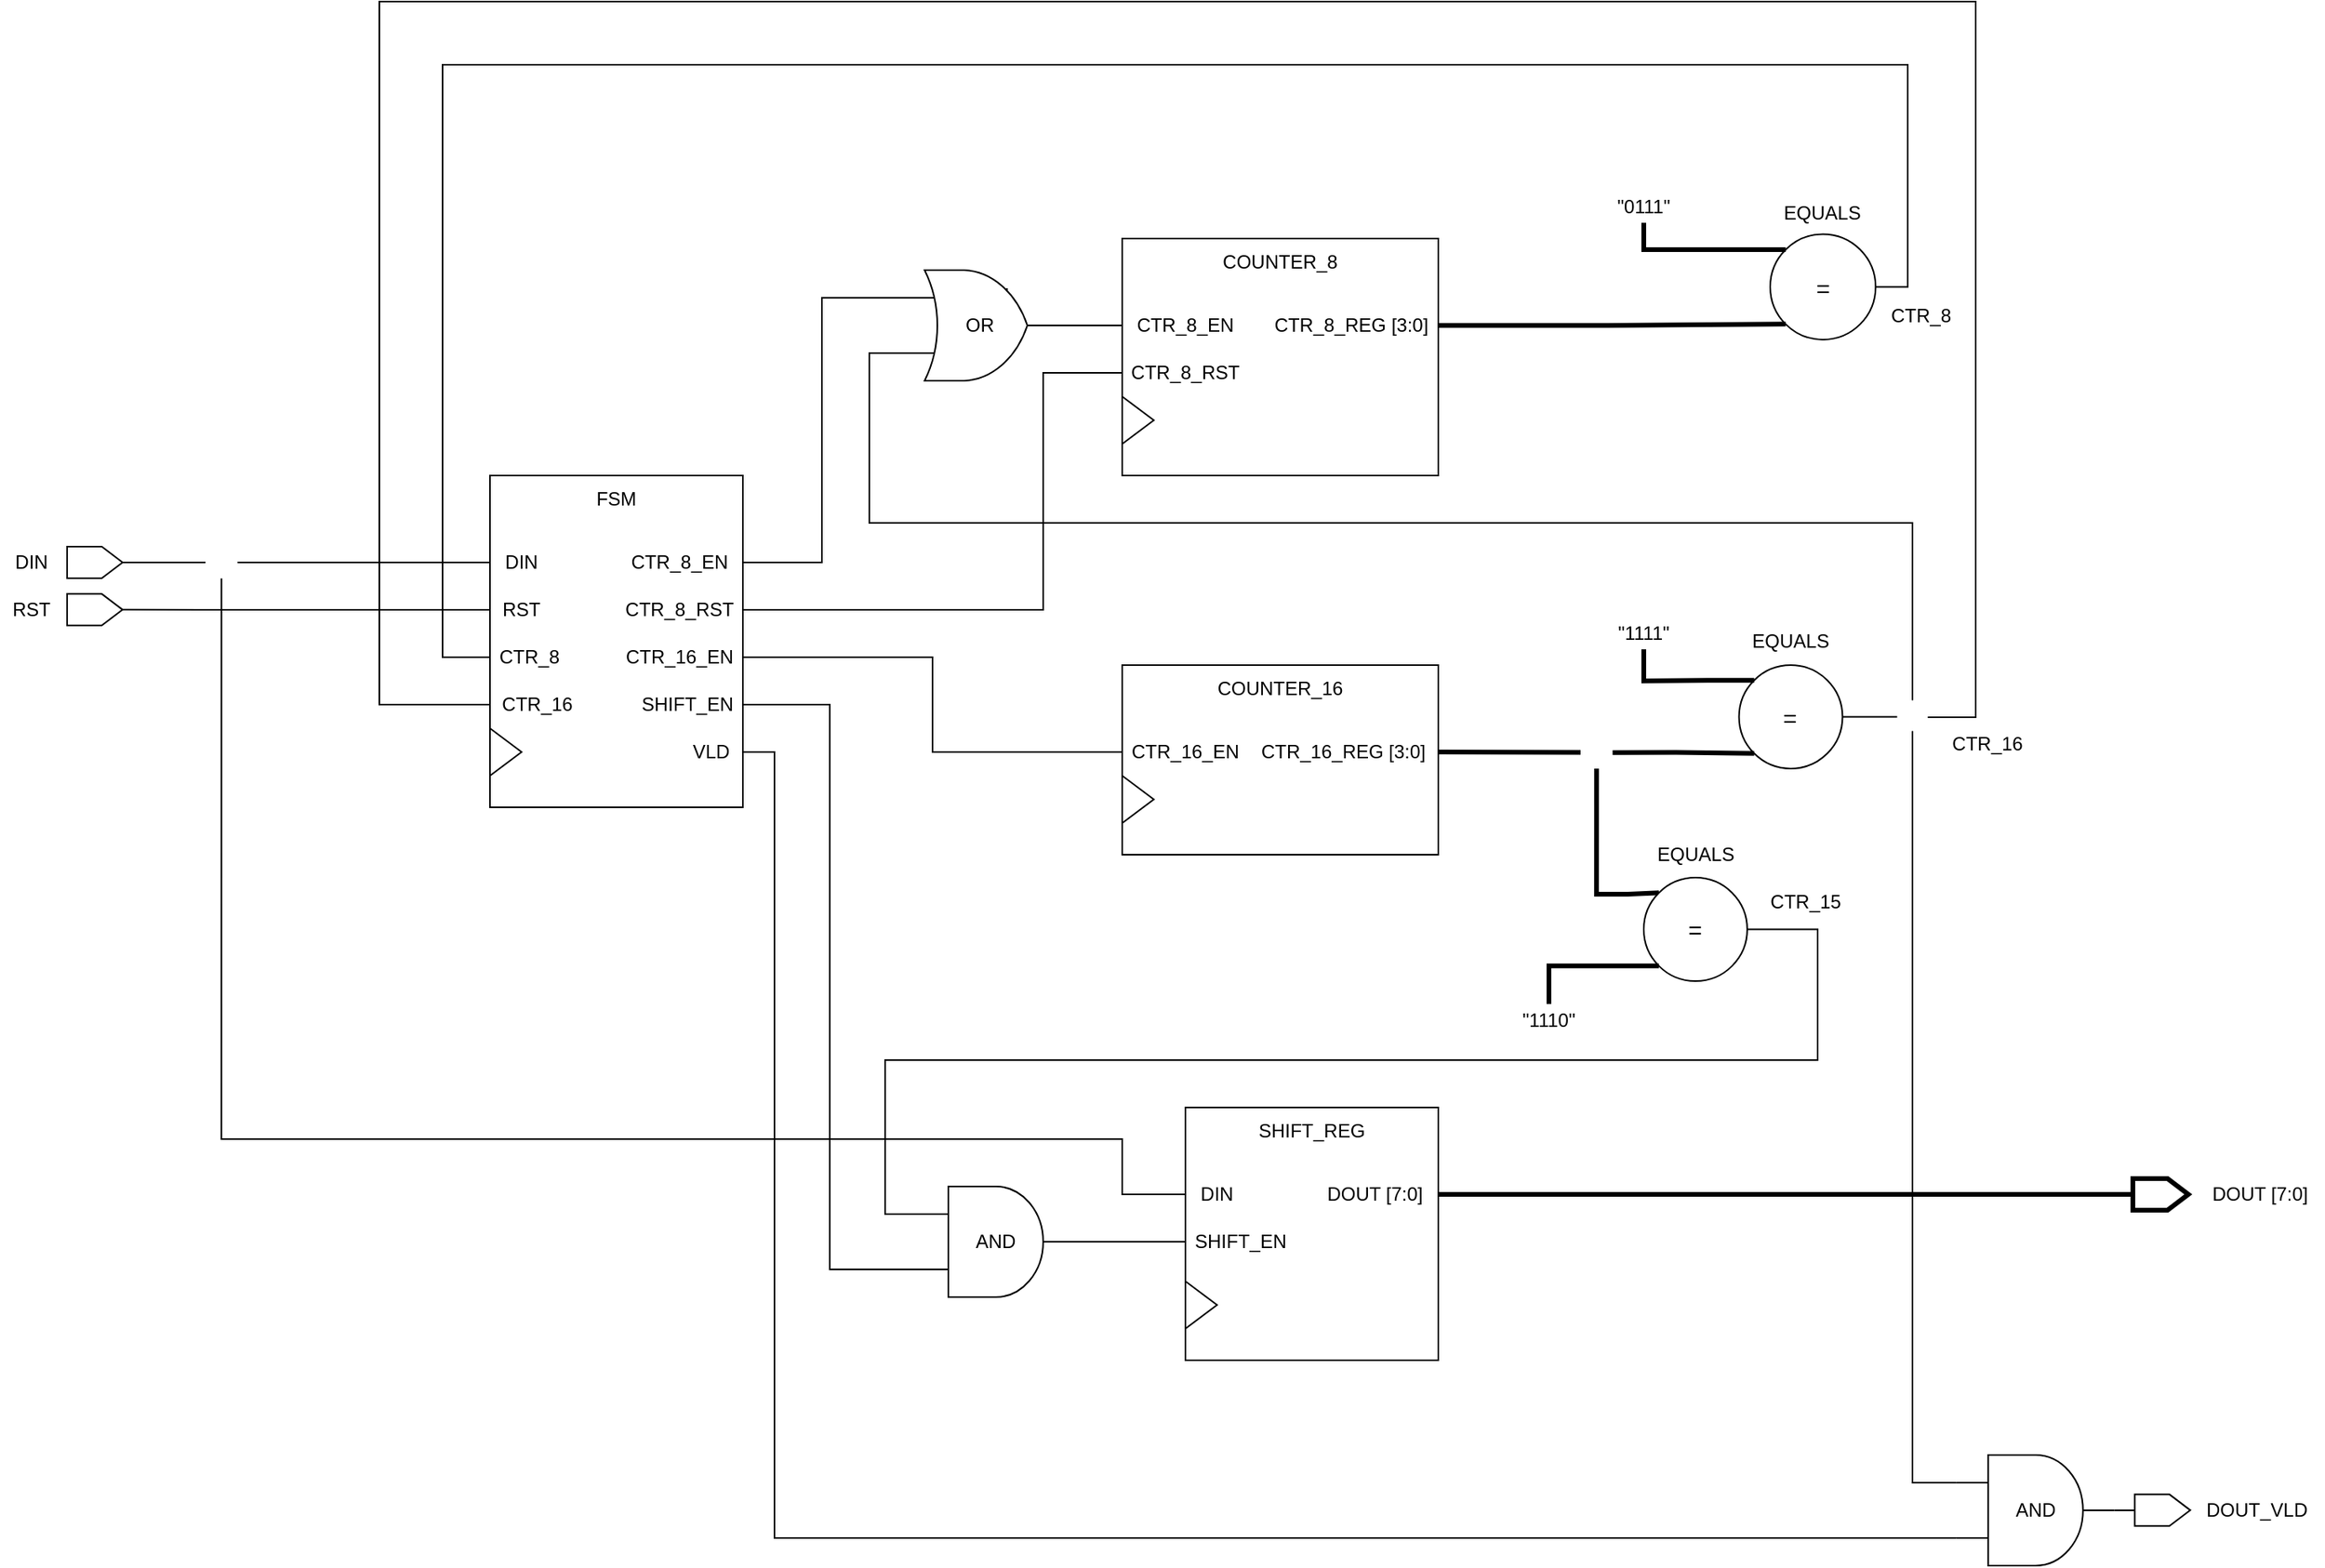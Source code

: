 <mxfile version="21.2.1" type="device">
  <diagram name="Page-1" id="kkZaeqv_x0fKk3Z7OtsX">
    <mxGraphModel dx="1723" dy="1529" grid="1" gridSize="10" guides="1" tooltips="1" connect="1" arrows="1" fold="1" page="0" pageScale="1" pageWidth="850" pageHeight="1100" math="0" shadow="0">
      <root>
        <mxCell id="0" />
        <mxCell id="1" parent="0" />
        <mxCell id="QrznwFN-bauT7FrTvDAf-48" value="" style="group" vertex="1" connectable="0" parent="1">
          <mxGeometry x="160" y="200" width="160" height="210" as="geometry" />
        </mxCell>
        <mxCell id="QrznwFN-bauT7FrTvDAf-3" value="" style="rounded=0;whiteSpace=wrap;html=1;" vertex="1" parent="QrznwFN-bauT7FrTvDAf-48">
          <mxGeometry width="160" height="210" as="geometry" />
        </mxCell>
        <mxCell id="QrznwFN-bauT7FrTvDAf-9" value="DIN" style="text;html=1;strokeColor=none;fillColor=none;align=center;verticalAlign=middle;whiteSpace=wrap;rounded=0;" vertex="1" parent="QrznwFN-bauT7FrTvDAf-48">
          <mxGeometry y="40" width="40" height="30" as="geometry" />
        </mxCell>
        <mxCell id="QrznwFN-bauT7FrTvDAf-10" value="FSM" style="text;html=1;strokeColor=none;fillColor=none;align=center;verticalAlign=middle;whiteSpace=wrap;rounded=0;" vertex="1" parent="QrznwFN-bauT7FrTvDAf-48">
          <mxGeometry x="50" width="60" height="30" as="geometry" />
        </mxCell>
        <mxCell id="QrznwFN-bauT7FrTvDAf-11" value="" style="triangle;whiteSpace=wrap;html=1;" vertex="1" parent="QrznwFN-bauT7FrTvDAf-48">
          <mxGeometry y="160" width="20" height="30" as="geometry" />
        </mxCell>
        <mxCell id="QrznwFN-bauT7FrTvDAf-12" value="RST" style="text;html=1;strokeColor=none;fillColor=none;align=center;verticalAlign=middle;whiteSpace=wrap;rounded=0;" vertex="1" parent="QrznwFN-bauT7FrTvDAf-48">
          <mxGeometry y="70" width="40" height="30" as="geometry" />
        </mxCell>
        <mxCell id="QrznwFN-bauT7FrTvDAf-13" value="CTR_8" style="text;html=1;strokeColor=none;fillColor=none;align=center;verticalAlign=middle;whiteSpace=wrap;rounded=0;" vertex="1" parent="QrznwFN-bauT7FrTvDAf-48">
          <mxGeometry y="100" width="50" height="30" as="geometry" />
        </mxCell>
        <mxCell id="QrznwFN-bauT7FrTvDAf-14" value="CTR_16" style="text;html=1;strokeColor=none;fillColor=none;align=center;verticalAlign=middle;whiteSpace=wrap;rounded=0;" vertex="1" parent="QrznwFN-bauT7FrTvDAf-48">
          <mxGeometry y="130" width="60" height="30" as="geometry" />
        </mxCell>
        <mxCell id="QrznwFN-bauT7FrTvDAf-15" value="CTR_8_EN" style="text;html=1;strokeColor=none;fillColor=none;align=center;verticalAlign=middle;whiteSpace=wrap;rounded=0;" vertex="1" parent="QrznwFN-bauT7FrTvDAf-48">
          <mxGeometry x="80" y="40" width="80" height="30" as="geometry" />
        </mxCell>
        <mxCell id="QrznwFN-bauT7FrTvDAf-16" value="CTR_16_EN" style="text;html=1;strokeColor=none;fillColor=none;align=center;verticalAlign=middle;whiteSpace=wrap;rounded=0;" vertex="1" parent="QrznwFN-bauT7FrTvDAf-48">
          <mxGeometry x="80" y="100" width="80" height="30" as="geometry" />
        </mxCell>
        <mxCell id="QrznwFN-bauT7FrTvDAf-17" value="CTR_8_RST" style="text;html=1;strokeColor=none;fillColor=none;align=center;verticalAlign=middle;whiteSpace=wrap;rounded=0;" vertex="1" parent="QrznwFN-bauT7FrTvDAf-48">
          <mxGeometry x="80" y="70" width="80" height="30" as="geometry" />
        </mxCell>
        <mxCell id="QrznwFN-bauT7FrTvDAf-18" value="SHIFT_EN" style="text;html=1;strokeColor=none;fillColor=none;align=center;verticalAlign=middle;whiteSpace=wrap;rounded=0;" vertex="1" parent="QrznwFN-bauT7FrTvDAf-48">
          <mxGeometry x="90" y="130" width="70" height="30" as="geometry" />
        </mxCell>
        <mxCell id="QrznwFN-bauT7FrTvDAf-19" value="VLD" style="text;html=1;strokeColor=none;fillColor=none;align=center;verticalAlign=middle;whiteSpace=wrap;rounded=0;" vertex="1" parent="QrznwFN-bauT7FrTvDAf-48">
          <mxGeometry x="120" y="160" width="40" height="30" as="geometry" />
        </mxCell>
        <mxCell id="QrznwFN-bauT7FrTvDAf-49" value="" style="group" vertex="1" connectable="0" parent="1">
          <mxGeometry x="600" y="600" width="630" height="180" as="geometry" />
        </mxCell>
        <mxCell id="QrznwFN-bauT7FrTvDAf-21" value="" style="rounded=0;whiteSpace=wrap;html=1;" vertex="1" parent="QrznwFN-bauT7FrTvDAf-49">
          <mxGeometry width="160" height="160" as="geometry" />
        </mxCell>
        <mxCell id="QrznwFN-bauT7FrTvDAf-22" value="DIN" style="text;html=1;strokeColor=none;fillColor=none;align=center;verticalAlign=middle;whiteSpace=wrap;rounded=0;" vertex="1" parent="QrznwFN-bauT7FrTvDAf-49">
          <mxGeometry y="40" width="40" height="30" as="geometry" />
        </mxCell>
        <mxCell id="QrznwFN-bauT7FrTvDAf-23" value="SHIFT_REG" style="text;html=1;strokeColor=none;fillColor=none;align=center;verticalAlign=middle;whiteSpace=wrap;rounded=0;" vertex="1" parent="QrznwFN-bauT7FrTvDAf-49">
          <mxGeometry x="40" width="80" height="30" as="geometry" />
        </mxCell>
        <mxCell id="QrznwFN-bauT7FrTvDAf-24" value="" style="triangle;whiteSpace=wrap;html=1;" vertex="1" parent="QrznwFN-bauT7FrTvDAf-49">
          <mxGeometry y="110" width="20" height="30" as="geometry" />
        </mxCell>
        <mxCell id="QrznwFN-bauT7FrTvDAf-25" value="SHIFT_EN" style="text;html=1;strokeColor=none;fillColor=none;align=center;verticalAlign=middle;whiteSpace=wrap;rounded=0;" vertex="1" parent="QrznwFN-bauT7FrTvDAf-49">
          <mxGeometry y="70" width="70" height="30" as="geometry" />
        </mxCell>
        <mxCell id="QrznwFN-bauT7FrTvDAf-28" value="DOUT [7:0]" style="text;html=1;strokeColor=none;fillColor=none;align=center;verticalAlign=middle;whiteSpace=wrap;rounded=0;" vertex="1" parent="QrznwFN-bauT7FrTvDAf-49">
          <mxGeometry x="80" y="40" width="80" height="30" as="geometry" />
        </mxCell>
        <mxCell id="QrznwFN-bauT7FrTvDAf-50" value="" style="group" vertex="1" connectable="0" parent="1">
          <mxGeometry x="560" y="50" width="200" height="150" as="geometry" />
        </mxCell>
        <mxCell id="QrznwFN-bauT7FrTvDAf-33" value="" style="rounded=0;whiteSpace=wrap;html=1;" vertex="1" parent="QrznwFN-bauT7FrTvDAf-50">
          <mxGeometry width="200" height="150" as="geometry" />
        </mxCell>
        <mxCell id="QrznwFN-bauT7FrTvDAf-35" value="COUNTER_8" style="text;html=1;strokeColor=none;fillColor=none;align=center;verticalAlign=middle;whiteSpace=wrap;rounded=0;" vertex="1" parent="QrznwFN-bauT7FrTvDAf-50">
          <mxGeometry x="60" width="80" height="30" as="geometry" />
        </mxCell>
        <mxCell id="QrznwFN-bauT7FrTvDAf-36" value="" style="triangle;whiteSpace=wrap;html=1;" vertex="1" parent="QrznwFN-bauT7FrTvDAf-50">
          <mxGeometry y="100" width="20" height="30" as="geometry" />
        </mxCell>
        <mxCell id="QrznwFN-bauT7FrTvDAf-38" value="CTR_8_REG [3:0]" style="text;html=1;strokeColor=none;fillColor=none;align=center;verticalAlign=middle;whiteSpace=wrap;rounded=0;" vertex="1" parent="QrznwFN-bauT7FrTvDAf-50">
          <mxGeometry x="90" y="40" width="110" height="30" as="geometry" />
        </mxCell>
        <mxCell id="QrznwFN-bauT7FrTvDAf-40" value="CTR_8_EN" style="text;html=1;strokeColor=none;fillColor=none;align=center;verticalAlign=middle;whiteSpace=wrap;rounded=0;" vertex="1" parent="QrznwFN-bauT7FrTvDAf-50">
          <mxGeometry y="40" width="80" height="30" as="geometry" />
        </mxCell>
        <mxCell id="QrznwFN-bauT7FrTvDAf-41" value="CTR_8_RST" style="text;html=1;strokeColor=none;fillColor=none;align=center;verticalAlign=middle;whiteSpace=wrap;rounded=0;" vertex="1" parent="QrznwFN-bauT7FrTvDAf-50">
          <mxGeometry y="70" width="80" height="30" as="geometry" />
        </mxCell>
        <mxCell id="QrznwFN-bauT7FrTvDAf-51" value="" style="group" vertex="1" connectable="0" parent="1">
          <mxGeometry x="560" y="320" width="200" height="120" as="geometry" />
        </mxCell>
        <mxCell id="QrznwFN-bauT7FrTvDAf-42" value="" style="rounded=0;whiteSpace=wrap;html=1;" vertex="1" parent="QrznwFN-bauT7FrTvDAf-51">
          <mxGeometry width="200" height="120" as="geometry" />
        </mxCell>
        <mxCell id="QrznwFN-bauT7FrTvDAf-43" value="COUNTER_16" style="text;html=1;strokeColor=none;fillColor=none;align=center;verticalAlign=middle;whiteSpace=wrap;rounded=0;" vertex="1" parent="QrznwFN-bauT7FrTvDAf-51">
          <mxGeometry x="60" width="80" height="30" as="geometry" />
        </mxCell>
        <mxCell id="QrznwFN-bauT7FrTvDAf-44" value="" style="triangle;whiteSpace=wrap;html=1;" vertex="1" parent="QrznwFN-bauT7FrTvDAf-51">
          <mxGeometry y="70" width="20" height="30" as="geometry" />
        </mxCell>
        <mxCell id="QrznwFN-bauT7FrTvDAf-45" value="CTR_16_REG [3:0]" style="text;html=1;strokeColor=none;fillColor=none;align=center;verticalAlign=middle;whiteSpace=wrap;rounded=0;" vertex="1" parent="QrznwFN-bauT7FrTvDAf-51">
          <mxGeometry x="80" y="40" width="120" height="30" as="geometry" />
        </mxCell>
        <mxCell id="QrznwFN-bauT7FrTvDAf-46" value="CTR_16_EN" style="text;html=1;strokeColor=none;fillColor=none;align=center;verticalAlign=middle;whiteSpace=wrap;rounded=0;" vertex="1" parent="QrznwFN-bauT7FrTvDAf-51">
          <mxGeometry y="40" width="80" height="30" as="geometry" />
        </mxCell>
        <mxCell id="QrznwFN-bauT7FrTvDAf-55" value="" style="group" vertex="1" connectable="0" parent="1">
          <mxGeometry x="950.27" y="290" width="134.28" height="110" as="geometry" />
        </mxCell>
        <mxCell id="QrznwFN-bauT7FrTvDAf-89" style="edgeStyle=orthogonalEdgeStyle;rounded=0;orthogonalLoop=1;jettySize=auto;html=1;exitX=1;exitY=0.5;exitDx=0;exitDy=0;entryX=0;entryY=0.5;entryDx=0;entryDy=0;endArrow=none;endFill=0;" edge="1" parent="QrznwFN-bauT7FrTvDAf-55" source="QrznwFN-bauT7FrTvDAf-52" target="QrznwFN-bauT7FrTvDAf-87">
          <mxGeometry relative="1" as="geometry" />
        </mxCell>
        <mxCell id="QrznwFN-bauT7FrTvDAf-52" value="&lt;font style=&quot;font-size: 15px;&quot;&gt;=&lt;/font&gt;" style="ellipse;whiteSpace=wrap;html=1;aspect=fixed;" vertex="1" parent="QrznwFN-bauT7FrTvDAf-55">
          <mxGeometry y="30.0" width="65.455" height="65.455" as="geometry" />
        </mxCell>
        <mxCell id="QrznwFN-bauT7FrTvDAf-53" value="EQUALS" style="text;html=1;strokeColor=none;fillColor=none;align=center;verticalAlign=middle;whiteSpace=wrap;rounded=0;" vertex="1" parent="QrznwFN-bauT7FrTvDAf-55">
          <mxGeometry x="-7.27" width="80" height="30.0" as="geometry" />
        </mxCell>
        <mxCell id="QrznwFN-bauT7FrTvDAf-87" value="" style="shape=image;html=1;verticalAlign=top;verticalLabelPosition=bottom;labelBackgroundColor=#ffffff;imageAspect=0;aspect=fixed;image=https://cdn4.iconfinder.com/data/icons/essential-app-2/16/record-round-circle-dot-128.png;strokeWidth=0;" vertex="1" parent="QrznwFN-bauT7FrTvDAf-55">
          <mxGeometry x="100" y="52.28" width="19.45" height="19.45" as="geometry" />
        </mxCell>
        <mxCell id="QrznwFN-bauT7FrTvDAf-59" value="" style="group" vertex="1" connectable="0" parent="1">
          <mxGeometry x="430" y="650" width="100" height="70" as="geometry" />
        </mxCell>
        <mxCell id="QrznwFN-bauT7FrTvDAf-56" value="" style="verticalLabelPosition=bottom;shadow=0;dashed=0;align=center;html=1;verticalAlign=top;shape=mxgraph.electrical.logic_gates.logic_gate;operation=and;" vertex="1" parent="QrznwFN-bauT7FrTvDAf-59">
          <mxGeometry width="100" height="70" as="geometry" />
        </mxCell>
        <mxCell id="QrznwFN-bauT7FrTvDAf-58" value="AND" style="text;html=1;strokeColor=none;fillColor=none;align=center;verticalAlign=middle;whiteSpace=wrap;rounded=0;" vertex="1" parent="QrznwFN-bauT7FrTvDAf-59">
          <mxGeometry x="25" y="17.5" width="50" height="35" as="geometry" />
        </mxCell>
        <mxCell id="QrznwFN-bauT7FrTvDAf-63" value="&amp;nbsp;" style="group" vertex="1" connectable="0" parent="1">
          <mxGeometry x="420" y="70" width="100" height="70" as="geometry" />
        </mxCell>
        <mxCell id="QrznwFN-bauT7FrTvDAf-60" value="" style="verticalLabelPosition=bottom;shadow=0;dashed=0;align=center;html=1;verticalAlign=top;shape=mxgraph.electrical.logic_gates.logic_gate;operation=or;" vertex="1" parent="QrznwFN-bauT7FrTvDAf-63">
          <mxGeometry width="100" height="70" as="geometry" />
        </mxCell>
        <mxCell id="QrznwFN-bauT7FrTvDAf-61" value="OR" style="text;html=1;strokeColor=none;fillColor=none;align=center;verticalAlign=middle;whiteSpace=wrap;rounded=0;" vertex="1" parent="QrznwFN-bauT7FrTvDAf-63">
          <mxGeometry x="25" y="17.5" width="50" height="35" as="geometry" />
        </mxCell>
        <mxCell id="QrznwFN-bauT7FrTvDAf-65" style="edgeStyle=orthogonalEdgeStyle;rounded=0;orthogonalLoop=1;jettySize=auto;html=1;exitX=0;exitY=0.5;exitDx=0;exitDy=0;endArrow=none;endFill=0;" edge="1" parent="1" source="QrznwFN-bauT7FrTvDAf-40" target="QrznwFN-bauT7FrTvDAf-60">
          <mxGeometry relative="1" as="geometry" />
        </mxCell>
        <mxCell id="QrznwFN-bauT7FrTvDAf-67" value="" style="group" vertex="1" connectable="0" parent="1">
          <mxGeometry x="970" y="20" width="117.88" height="100" as="geometry" />
        </mxCell>
        <mxCell id="QrznwFN-bauT7FrTvDAf-68" value="&lt;font style=&quot;font-size: 15px;&quot;&gt;=&lt;/font&gt;" style="ellipse;whiteSpace=wrap;html=1;aspect=fixed;" vertex="1" parent="QrznwFN-bauT7FrTvDAf-67">
          <mxGeometry y="27.273" width="66.667" height="66.667" as="geometry" />
        </mxCell>
        <mxCell id="QrznwFN-bauT7FrTvDAf-69" value="EQUALS" style="text;html=1;strokeColor=none;fillColor=none;align=center;verticalAlign=middle;whiteSpace=wrap;rounded=0;" vertex="1" parent="QrznwFN-bauT7FrTvDAf-67">
          <mxGeometry x="-6.67" width="80" height="27.273" as="geometry" />
        </mxCell>
        <mxCell id="QrznwFN-bauT7FrTvDAf-116" value="CTR_8" style="text;html=1;strokeColor=none;fillColor=none;align=center;verticalAlign=middle;whiteSpace=wrap;rounded=0;" vertex="1" parent="QrznwFN-bauT7FrTvDAf-67">
          <mxGeometry x="73.33" y="63.94" width="44.55" height="30" as="geometry" />
        </mxCell>
        <mxCell id="QrznwFN-bauT7FrTvDAf-70" style="edgeStyle=orthogonalEdgeStyle;rounded=0;orthogonalLoop=1;jettySize=auto;html=1;exitX=0;exitY=0.25;exitDx=0;exitDy=0;exitPerimeter=0;entryX=1;entryY=0.5;entryDx=0;entryDy=0;endArrow=none;endFill=0;" edge="1" parent="1" source="QrznwFN-bauT7FrTvDAf-60" target="QrznwFN-bauT7FrTvDAf-15">
          <mxGeometry relative="1" as="geometry" />
        </mxCell>
        <mxCell id="QrznwFN-bauT7FrTvDAf-71" style="edgeStyle=orthogonalEdgeStyle;rounded=0;orthogonalLoop=1;jettySize=auto;html=1;exitX=0;exitY=0.75;exitDx=0;exitDy=0;exitPerimeter=0;endArrow=none;endFill=0;entryX=0.5;entryY=0;entryDx=0;entryDy=0;" edge="1" parent="1" source="QrznwFN-bauT7FrTvDAf-60" target="QrznwFN-bauT7FrTvDAf-87">
          <mxGeometry relative="1" as="geometry">
            <mxPoint x="1060" y="330" as="targetPoint" />
            <Array as="points">
              <mxPoint x="400" y="123" />
              <mxPoint x="400" y="230" />
              <mxPoint x="1060" y="230" />
            </Array>
          </mxGeometry>
        </mxCell>
        <mxCell id="QrznwFN-bauT7FrTvDAf-73" style="edgeStyle=orthogonalEdgeStyle;rounded=0;orthogonalLoop=1;jettySize=auto;html=1;exitX=1;exitY=0.5;exitDx=0;exitDy=0;entryX=0;entryY=1;entryDx=0;entryDy=0;endArrow=none;endFill=0;strokeWidth=3;" edge="1" parent="1" source="QrznwFN-bauT7FrTvDAf-38" target="QrznwFN-bauT7FrTvDAf-68">
          <mxGeometry relative="1" as="geometry" />
        </mxCell>
        <mxCell id="QrznwFN-bauT7FrTvDAf-74" style="edgeStyle=orthogonalEdgeStyle;rounded=0;orthogonalLoop=1;jettySize=auto;html=1;exitX=1;exitY=0.5;exitDx=0;exitDy=0;entryX=0;entryY=1;entryDx=0;entryDy=0;endArrow=none;endFill=0;strokeWidth=3;" edge="1" parent="1" source="QrznwFN-bauT7FrTvDAf-95" target="QrznwFN-bauT7FrTvDAf-52">
          <mxGeometry relative="1" as="geometry" />
        </mxCell>
        <mxCell id="QrznwFN-bauT7FrTvDAf-76" value="&quot;1111&quot;" style="text;html=1;strokeColor=none;fillColor=none;align=center;verticalAlign=middle;whiteSpace=wrap;rounded=0;" vertex="1" parent="1">
          <mxGeometry x="860" y="290" width="60" height="20" as="geometry" />
        </mxCell>
        <mxCell id="QrznwFN-bauT7FrTvDAf-75" style="edgeStyle=orthogonalEdgeStyle;rounded=0;orthogonalLoop=1;jettySize=auto;html=1;exitX=0;exitY=0;exitDx=0;exitDy=0;endArrow=none;endFill=0;entryX=0.5;entryY=1;entryDx=0;entryDy=0;strokeWidth=3;" edge="1" parent="1" source="QrznwFN-bauT7FrTvDAf-52" target="QrznwFN-bauT7FrTvDAf-76">
          <mxGeometry relative="1" as="geometry">
            <mxPoint x="870" y="310" as="targetPoint" />
          </mxGeometry>
        </mxCell>
        <mxCell id="QrznwFN-bauT7FrTvDAf-78" style="edgeStyle=orthogonalEdgeStyle;rounded=0;orthogonalLoop=1;jettySize=auto;html=1;entryX=1;entryY=0.5;entryDx=0;entryDy=0;endArrow=none;endFill=0;" edge="1" parent="1" source="QrznwFN-bauT7FrTvDAf-41" target="QrznwFN-bauT7FrTvDAf-17">
          <mxGeometry relative="1" as="geometry">
            <Array as="points">
              <mxPoint x="510" y="135" />
              <mxPoint x="510" y="285" />
            </Array>
          </mxGeometry>
        </mxCell>
        <mxCell id="QrznwFN-bauT7FrTvDAf-79" style="edgeStyle=orthogonalEdgeStyle;rounded=0;orthogonalLoop=1;jettySize=auto;html=1;exitX=1;exitY=0.5;exitDx=0;exitDy=0;entryX=0;entryY=0.5;entryDx=0;entryDy=0;endArrow=none;endFill=0;" edge="1" parent="1" source="QrznwFN-bauT7FrTvDAf-16" target="QrznwFN-bauT7FrTvDAf-46">
          <mxGeometry relative="1" as="geometry" />
        </mxCell>
        <mxCell id="QrznwFN-bauT7FrTvDAf-80" style="edgeStyle=orthogonalEdgeStyle;rounded=0;orthogonalLoop=1;jettySize=auto;html=1;exitX=0;exitY=0.5;exitDx=0;exitDy=0;endArrow=none;endFill=0;entryX=1;entryY=0.5;entryDx=0;entryDy=0;" edge="1" parent="1" source="QrznwFN-bauT7FrTvDAf-14" target="QrznwFN-bauT7FrTvDAf-87">
          <mxGeometry relative="1" as="geometry">
            <mxPoint x="1080" y="353" as="targetPoint" />
            <Array as="points">
              <mxPoint x="90" y="345" />
              <mxPoint x="90" y="-100" />
              <mxPoint x="1100" y="-100" />
              <mxPoint x="1100" y="353" />
              <mxPoint x="1070" y="353" />
            </Array>
          </mxGeometry>
        </mxCell>
        <mxCell id="QrznwFN-bauT7FrTvDAf-93" style="edgeStyle=orthogonalEdgeStyle;rounded=0;orthogonalLoop=1;jettySize=auto;html=1;exitX=0.5;exitY=1;exitDx=0;exitDy=0;entryX=0;entryY=0;entryDx=0;entryDy=0;endArrow=none;endFill=0;strokeWidth=3;" edge="1" parent="1" source="QrznwFN-bauT7FrTvDAf-92" target="QrznwFN-bauT7FrTvDAf-68">
          <mxGeometry relative="1" as="geometry">
            <Array as="points">
              <mxPoint x="890" y="57" />
            </Array>
          </mxGeometry>
        </mxCell>
        <mxCell id="QrznwFN-bauT7FrTvDAf-92" value="&quot;0111&quot;" style="text;html=1;strokeColor=none;fillColor=none;align=center;verticalAlign=middle;whiteSpace=wrap;rounded=0;" vertex="1" parent="1">
          <mxGeometry x="860" y="20" width="60" height="20" as="geometry" />
        </mxCell>
        <mxCell id="QrznwFN-bauT7FrTvDAf-94" style="edgeStyle=orthogonalEdgeStyle;rounded=0;orthogonalLoop=1;jettySize=auto;html=1;exitX=1;exitY=0.5;exitDx=0;exitDy=0;entryX=0;entryY=0.5;entryDx=0;entryDy=0;endArrow=none;endFill=0;" edge="1" parent="1" source="QrznwFN-bauT7FrTvDAf-68" target="QrznwFN-bauT7FrTvDAf-13">
          <mxGeometry relative="1" as="geometry">
            <Array as="points">
              <mxPoint x="1057" y="81" />
              <mxPoint x="1057" y="-60" />
              <mxPoint x="130" y="-60" />
              <mxPoint x="130" y="315" />
            </Array>
          </mxGeometry>
        </mxCell>
        <mxCell id="QrznwFN-bauT7FrTvDAf-96" value="" style="edgeStyle=orthogonalEdgeStyle;rounded=0;orthogonalLoop=1;jettySize=auto;html=1;exitX=1;exitY=0.5;exitDx=0;exitDy=0;entryX=0;entryY=0.5;entryDx=0;entryDy=0;endArrow=none;endFill=0;strokeWidth=3;" edge="1" parent="1" source="QrznwFN-bauT7FrTvDAf-45" target="QrznwFN-bauT7FrTvDAf-95">
          <mxGeometry relative="1" as="geometry">
            <mxPoint x="760" y="375" as="sourcePoint" />
            <mxPoint x="960" y="376" as="targetPoint" />
            <Array as="points">
              <mxPoint x="850" y="375" />
            </Array>
          </mxGeometry>
        </mxCell>
        <mxCell id="QrznwFN-bauT7FrTvDAf-98" style="edgeStyle=orthogonalEdgeStyle;rounded=0;orthogonalLoop=1;jettySize=auto;html=1;exitX=0.5;exitY=1;exitDx=0;exitDy=0;endArrow=none;endFill=0;strokeWidth=3;entryX=0;entryY=0;entryDx=0;entryDy=0;" edge="1" parent="1" source="QrznwFN-bauT7FrTvDAf-95" target="QrznwFN-bauT7FrTvDAf-101">
          <mxGeometry relative="1" as="geometry">
            <mxPoint x="1020" y="430" as="targetPoint" />
            <mxPoint x="860.135" y="360.0" as="sourcePoint" />
            <Array as="points">
              <mxPoint x="860" y="465" />
              <mxPoint x="880" y="465" />
              <mxPoint x="900" y="464" />
            </Array>
          </mxGeometry>
        </mxCell>
        <mxCell id="QrznwFN-bauT7FrTvDAf-95" value="" style="shape=image;html=1;verticalAlign=top;verticalLabelPosition=bottom;labelBackgroundColor=#ffffff;imageAspect=0;aspect=fixed;image=https://cdn4.iconfinder.com/data/icons/essential-app-2/16/record-round-circle-dot-128.png;strokeWidth=0;" vertex="1" parent="1">
          <mxGeometry x="850" y="365.18" width="20.27" height="20.27" as="geometry" />
        </mxCell>
        <mxCell id="QrznwFN-bauT7FrTvDAf-99" value="" style="group" vertex="1" connectable="0" parent="1">
          <mxGeometry x="890" y="424.55" width="145.45" height="110" as="geometry" />
        </mxCell>
        <mxCell id="QrznwFN-bauT7FrTvDAf-101" value="&lt;font style=&quot;font-size: 15px;&quot;&gt;=&lt;/font&gt;" style="ellipse;whiteSpace=wrap;html=1;aspect=fixed;" vertex="1" parent="QrznwFN-bauT7FrTvDAf-99">
          <mxGeometry y="30.0" width="65.455" height="65.455" as="geometry" />
        </mxCell>
        <mxCell id="QrznwFN-bauT7FrTvDAf-102" value="EQUALS" style="text;html=1;strokeColor=none;fillColor=none;align=center;verticalAlign=middle;whiteSpace=wrap;rounded=0;" vertex="1" parent="QrznwFN-bauT7FrTvDAf-99">
          <mxGeometry x="-7.27" width="80" height="30.0" as="geometry" />
        </mxCell>
        <mxCell id="QrznwFN-bauT7FrTvDAf-114" value="CTR_15" style="text;html=1;strokeColor=none;fillColor=none;align=center;verticalAlign=middle;whiteSpace=wrap;rounded=0;" vertex="1" parent="QrznwFN-bauT7FrTvDAf-99">
          <mxGeometry x="65.45" y="30" width="74.55" height="30" as="geometry" />
        </mxCell>
        <mxCell id="QrznwFN-bauT7FrTvDAf-105" style="edgeStyle=orthogonalEdgeStyle;rounded=0;orthogonalLoop=1;jettySize=auto;html=1;exitX=0.5;exitY=0;exitDx=0;exitDy=0;entryX=0;entryY=1;entryDx=0;entryDy=0;endArrow=none;endFill=0;strokeWidth=3;" edge="1" parent="1" source="QrznwFN-bauT7FrTvDAf-104" target="QrznwFN-bauT7FrTvDAf-101">
          <mxGeometry relative="1" as="geometry">
            <Array as="points">
              <mxPoint x="830" y="510" />
            </Array>
          </mxGeometry>
        </mxCell>
        <mxCell id="QrznwFN-bauT7FrTvDAf-104" value="&quot;1110&quot;" style="text;html=1;strokeColor=none;fillColor=none;align=center;verticalAlign=middle;whiteSpace=wrap;rounded=0;" vertex="1" parent="1">
          <mxGeometry x="800" y="534.55" width="60" height="20" as="geometry" />
        </mxCell>
        <mxCell id="QrznwFN-bauT7FrTvDAf-106" style="edgeStyle=orthogonalEdgeStyle;rounded=0;orthogonalLoop=1;jettySize=auto;html=1;entryX=0;entryY=0.5;entryDx=0;entryDy=0;endArrow=none;endFill=0;" edge="1" parent="1" source="QrznwFN-bauT7FrTvDAf-56" target="QrznwFN-bauT7FrTvDAf-25">
          <mxGeometry relative="1" as="geometry" />
        </mxCell>
        <mxCell id="QrznwFN-bauT7FrTvDAf-108" style="edgeStyle=orthogonalEdgeStyle;rounded=0;orthogonalLoop=1;jettySize=auto;html=1;exitX=1;exitY=0.5;exitDx=0;exitDy=0;entryX=0;entryY=0.25;entryDx=0;entryDy=0;entryPerimeter=0;endArrow=none;endFill=0;" edge="1" parent="1" source="QrznwFN-bauT7FrTvDAf-101" target="QrznwFN-bauT7FrTvDAf-56">
          <mxGeometry relative="1" as="geometry">
            <Array as="points">
              <mxPoint x="1000" y="487" />
              <mxPoint x="1000" y="570" />
              <mxPoint x="410" y="570" />
              <mxPoint x="410" y="668" />
            </Array>
          </mxGeometry>
        </mxCell>
        <mxCell id="QrznwFN-bauT7FrTvDAf-109" style="edgeStyle=orthogonalEdgeStyle;rounded=0;orthogonalLoop=1;jettySize=auto;html=1;exitX=1;exitY=0.5;exitDx=0;exitDy=0;entryX=0;entryY=0.75;entryDx=0;entryDy=0;entryPerimeter=0;endArrow=none;endFill=0;" edge="1" parent="1" source="QrznwFN-bauT7FrTvDAf-18" target="QrznwFN-bauT7FrTvDAf-56">
          <mxGeometry relative="1" as="geometry" />
        </mxCell>
        <mxCell id="QrznwFN-bauT7FrTvDAf-117" style="edgeStyle=orthogonalEdgeStyle;rounded=0;orthogonalLoop=1;jettySize=auto;html=1;entryX=0.5;entryY=1;entryDx=0;entryDy=0;endArrow=none;endFill=0;" edge="1" parent="1" source="QrznwFN-bauT7FrTvDAf-112" target="QrznwFN-bauT7FrTvDAf-124">
          <mxGeometry relative="1" as="geometry">
            <mxPoint x="-130" y="254.995" as="targetPoint" />
          </mxGeometry>
        </mxCell>
        <mxCell id="QrznwFN-bauT7FrTvDAf-112" value="" style="shape=image;html=1;verticalAlign=top;verticalLabelPosition=bottom;labelBackgroundColor=#ffffff;imageAspect=0;aspect=fixed;image=https://cdn4.iconfinder.com/data/icons/essential-app-2/16/record-round-circle-dot-128.png;strokeWidth=0;" vertex="1" parent="1">
          <mxGeometry x="-20" y="244.86" width="20.27" height="20.27" as="geometry" />
        </mxCell>
        <mxCell id="QrznwFN-bauT7FrTvDAf-110" style="edgeStyle=orthogonalEdgeStyle;rounded=0;orthogonalLoop=1;jettySize=auto;html=1;exitX=0;exitY=0.5;exitDx=0;exitDy=0;entryX=1;entryY=0.5;entryDx=0;entryDy=0;endArrow=none;endFill=0;" edge="1" parent="1" source="QrznwFN-bauT7FrTvDAf-9" target="QrznwFN-bauT7FrTvDAf-112">
          <mxGeometry relative="1" as="geometry">
            <mxPoint x="-250" y="255" as="targetPoint" />
          </mxGeometry>
        </mxCell>
        <mxCell id="QrznwFN-bauT7FrTvDAf-111" style="edgeStyle=orthogonalEdgeStyle;rounded=0;orthogonalLoop=1;jettySize=auto;html=1;exitX=0;exitY=0.5;exitDx=0;exitDy=0;entryX=0.5;entryY=1;entryDx=0;entryDy=0;endArrow=none;endFill=0;" edge="1" parent="1" source="QrznwFN-bauT7FrTvDAf-22" target="QrznwFN-bauT7FrTvDAf-112">
          <mxGeometry relative="1" as="geometry">
            <mxPoint x="-130" y="300" as="targetPoint" />
            <Array as="points">
              <mxPoint x="560" y="655" />
              <mxPoint x="560" y="620" />
              <mxPoint x="-10" y="620" />
            </Array>
          </mxGeometry>
        </mxCell>
        <mxCell id="QrznwFN-bauT7FrTvDAf-126" value="" style="group" vertex="1" connectable="0" parent="1">
          <mxGeometry x="-150" y="244.995" width="77.565" height="20.135" as="geometry" />
        </mxCell>
        <mxCell id="QrznwFN-bauT7FrTvDAf-124" value="" style="shape=offPageConnector;whiteSpace=wrap;html=1;rotation=-90;" vertex="1" parent="QrznwFN-bauT7FrTvDAf-126">
          <mxGeometry x="50" y="-7.565" width="20" height="35.13" as="geometry" />
        </mxCell>
        <mxCell id="QrznwFN-bauT7FrTvDAf-125" value="DIN" style="text;html=1;strokeColor=none;fillColor=none;align=center;verticalAlign=middle;whiteSpace=wrap;rounded=0;" vertex="1" parent="QrznwFN-bauT7FrTvDAf-126">
          <mxGeometry y="0.135" width="40" height="20" as="geometry" />
        </mxCell>
        <mxCell id="QrznwFN-bauT7FrTvDAf-127" value="" style="group" vertex="1" connectable="0" parent="1">
          <mxGeometry x="-150" y="274.935" width="77.565" height="20.135" as="geometry" />
        </mxCell>
        <mxCell id="QrznwFN-bauT7FrTvDAf-128" value="" style="shape=offPageConnector;whiteSpace=wrap;html=1;rotation=-90;" vertex="1" parent="QrznwFN-bauT7FrTvDAf-127">
          <mxGeometry x="50" y="-7.565" width="20" height="35.13" as="geometry" />
        </mxCell>
        <mxCell id="QrznwFN-bauT7FrTvDAf-129" value="RST" style="text;html=1;strokeColor=none;fillColor=none;align=center;verticalAlign=middle;whiteSpace=wrap;rounded=0;" vertex="1" parent="QrznwFN-bauT7FrTvDAf-127">
          <mxGeometry y="0.135" width="40" height="20" as="geometry" />
        </mxCell>
        <mxCell id="QrznwFN-bauT7FrTvDAf-118" style="edgeStyle=orthogonalEdgeStyle;rounded=0;orthogonalLoop=1;jettySize=auto;html=1;exitX=0;exitY=0.5;exitDx=0;exitDy=0;entryX=0.5;entryY=1;entryDx=0;entryDy=0;endArrow=none;endFill=0;" edge="1" parent="1" source="QrznwFN-bauT7FrTvDAf-12" target="QrznwFN-bauT7FrTvDAf-128">
          <mxGeometry relative="1" as="geometry">
            <mxPoint x="-90" y="300" as="targetPoint" />
          </mxGeometry>
        </mxCell>
        <mxCell id="QrznwFN-bauT7FrTvDAf-131" value="" style="group" vertex="1" connectable="0" parent="1">
          <mxGeometry x="1087.88" y="820" width="100" height="70" as="geometry" />
        </mxCell>
        <mxCell id="QrznwFN-bauT7FrTvDAf-132" value="" style="verticalLabelPosition=bottom;shadow=0;dashed=0;align=center;html=1;verticalAlign=top;shape=mxgraph.electrical.logic_gates.logic_gate;operation=and;" vertex="1" parent="QrznwFN-bauT7FrTvDAf-131">
          <mxGeometry width="100" height="70" as="geometry" />
        </mxCell>
        <mxCell id="QrznwFN-bauT7FrTvDAf-133" value="AND" style="text;html=1;strokeColor=none;fillColor=none;align=center;verticalAlign=middle;whiteSpace=wrap;rounded=0;" vertex="1" parent="QrznwFN-bauT7FrTvDAf-131">
          <mxGeometry x="25" y="17.5" width="50" height="35" as="geometry" />
        </mxCell>
        <mxCell id="QrznwFN-bauT7FrTvDAf-115" value="CTR_16" style="text;html=1;strokeColor=none;fillColor=none;align=center;verticalAlign=middle;whiteSpace=wrap;rounded=0;" vertex="1" parent="1">
          <mxGeometry x="1069.72" y="355.45" width="74.55" height="30" as="geometry" />
        </mxCell>
        <mxCell id="QrznwFN-bauT7FrTvDAf-135" style="edgeStyle=orthogonalEdgeStyle;rounded=0;orthogonalLoop=1;jettySize=auto;html=1;exitX=0.5;exitY=1;exitDx=0;exitDy=0;entryX=0;entryY=0.25;entryDx=0;entryDy=0;entryPerimeter=0;endArrow=none;endFill=0;" edge="1" parent="1" source="QrznwFN-bauT7FrTvDAf-87" target="QrznwFN-bauT7FrTvDAf-132">
          <mxGeometry relative="1" as="geometry" />
        </mxCell>
        <mxCell id="QrznwFN-bauT7FrTvDAf-136" style="edgeStyle=orthogonalEdgeStyle;rounded=0;orthogonalLoop=1;jettySize=auto;html=1;exitX=1;exitY=0.5;exitDx=0;exitDy=0;entryX=0;entryY=0.75;entryDx=0;entryDy=0;entryPerimeter=0;endArrow=none;endFill=0;" edge="1" parent="1" source="QrznwFN-bauT7FrTvDAf-19" target="QrznwFN-bauT7FrTvDAf-132">
          <mxGeometry relative="1" as="geometry">
            <Array as="points">
              <mxPoint x="340" y="375" />
              <mxPoint x="340" y="873" />
            </Array>
          </mxGeometry>
        </mxCell>
        <mxCell id="QrznwFN-bauT7FrTvDAf-139" value="DOUT [7:0]" style="text;html=1;strokeColor=none;fillColor=none;align=center;verticalAlign=middle;whiteSpace=wrap;rounded=0;" vertex="1" parent="1">
          <mxGeometry x="1240" y="645.01" width="80" height="20" as="geometry" />
        </mxCell>
        <mxCell id="QrznwFN-bauT7FrTvDAf-138" value="" style="shape=offPageConnector;whiteSpace=wrap;html=1;rotation=-90;strokeWidth=3;" vertex="1" parent="1">
          <mxGeometry x="1207" y="637.44" width="20" height="35.13" as="geometry" />
        </mxCell>
        <mxCell id="QrznwFN-bauT7FrTvDAf-140" value="" style="edgeStyle=orthogonalEdgeStyle;rounded=0;orthogonalLoop=1;jettySize=auto;html=1;exitX=1;exitY=0.5;exitDx=0;exitDy=0;endArrow=none;endFill=0;strokeWidth=3;entryX=0.5;entryY=0;entryDx=0;entryDy=0;" edge="1" parent="1" source="QrznwFN-bauT7FrTvDAf-28" target="QrznwFN-bauT7FrTvDAf-138">
          <mxGeometry relative="1" as="geometry">
            <mxPoint x="1120" y="550" as="targetPoint" />
            <mxPoint x="1360" y="1255" as="sourcePoint" />
          </mxGeometry>
        </mxCell>
        <mxCell id="QrznwFN-bauT7FrTvDAf-142" value="" style="group" vertex="1" connectable="0" parent="1">
          <mxGeometry x="1228.21" y="844.935" width="91.79" height="20.135" as="geometry" />
        </mxCell>
        <mxCell id="QrznwFN-bauT7FrTvDAf-143" value="" style="shape=offPageConnector;whiteSpace=wrap;html=1;rotation=-90;" vertex="1" parent="QrznwFN-bauT7FrTvDAf-142">
          <mxGeometry x="-20" y="-7.565" width="20" height="35.13" as="geometry" />
        </mxCell>
        <mxCell id="QrznwFN-bauT7FrTvDAf-144" value="DOUT_VLD" style="text;html=1;strokeColor=none;fillColor=none;align=center;verticalAlign=middle;whiteSpace=wrap;rounded=0;" vertex="1" parent="QrznwFN-bauT7FrTvDAf-142">
          <mxGeometry x="7.57" y="-0.005" width="84.22" height="20" as="geometry" />
        </mxCell>
        <mxCell id="QrznwFN-bauT7FrTvDAf-137" style="edgeStyle=orthogonalEdgeStyle;rounded=0;orthogonalLoop=1;jettySize=auto;html=1;exitX=1;exitY=0.5;exitDx=0;exitDy=0;exitPerimeter=0;entryX=0.5;entryY=0;entryDx=0;entryDy=0;endArrow=none;endFill=0;" edge="1" parent="1" source="QrznwFN-bauT7FrTvDAf-132" target="QrznwFN-bauT7FrTvDAf-143">
          <mxGeometry relative="1" as="geometry">
            <mxPoint x="1240" y="854.952" as="targetPoint" />
          </mxGeometry>
        </mxCell>
      </root>
    </mxGraphModel>
  </diagram>
</mxfile>
